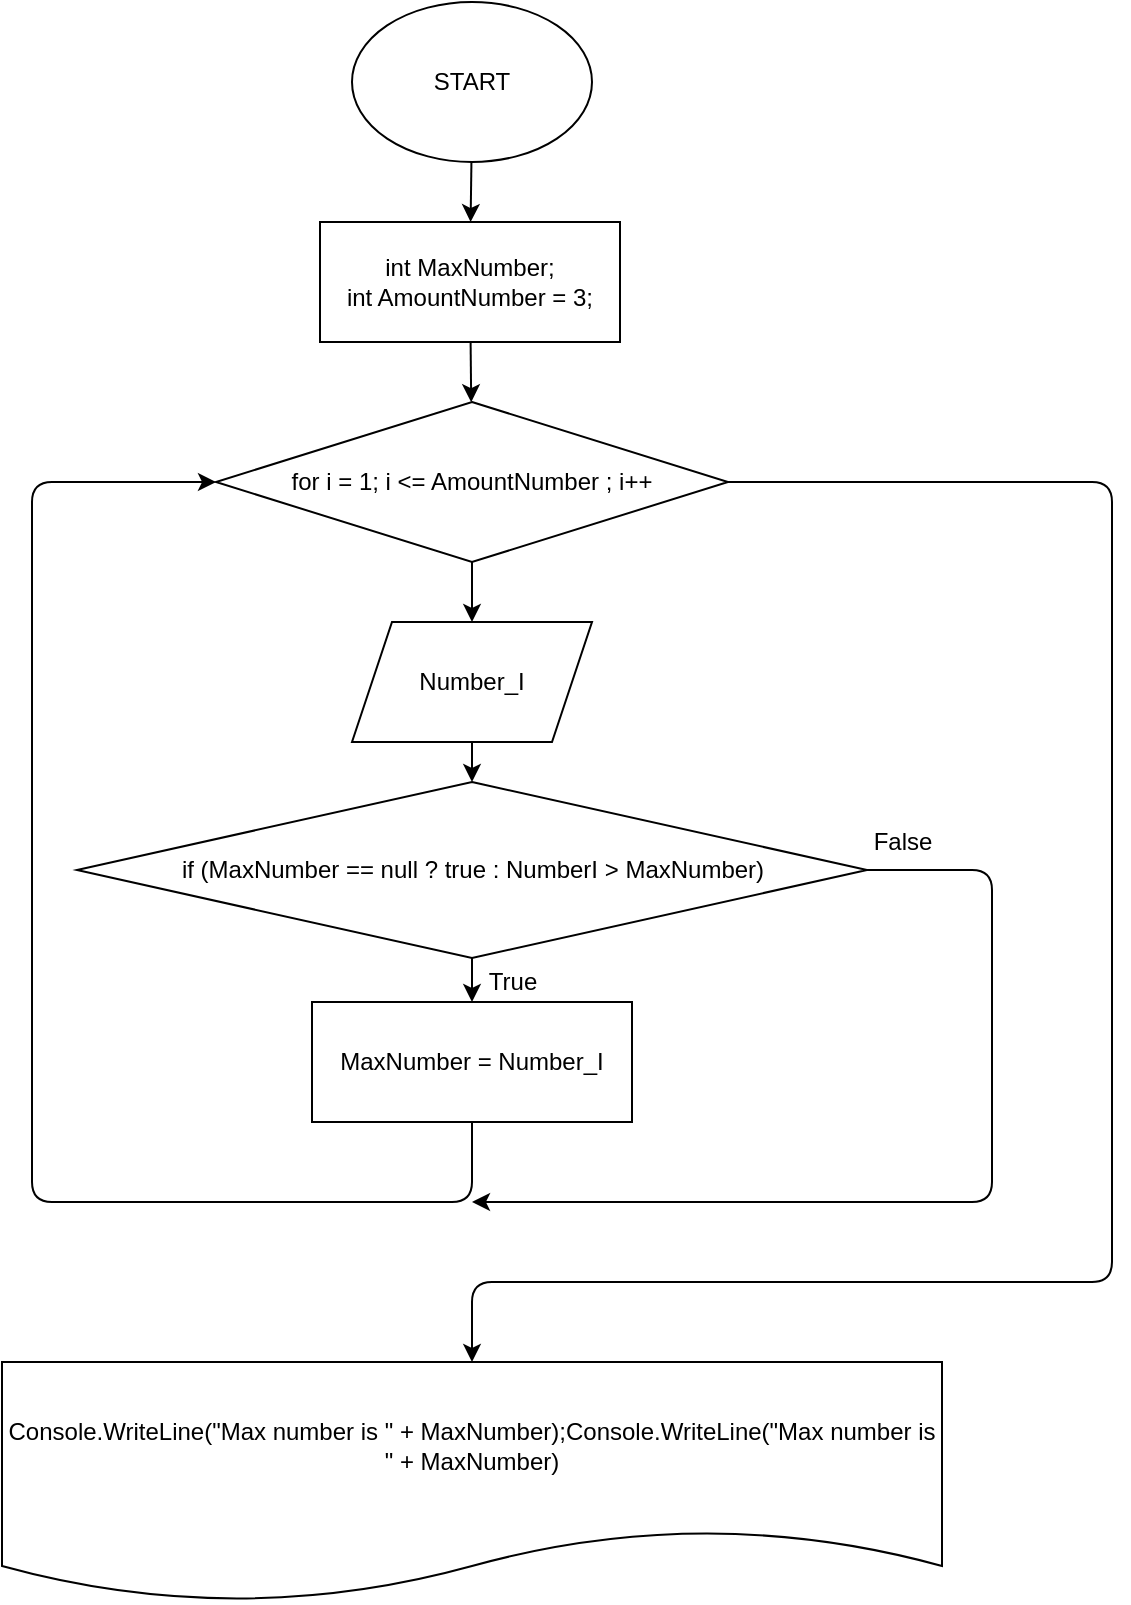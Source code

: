<mxfile>
    <diagram id="A2BAUQ2tUCkc_XB1TrT9" name="Страница 1">
        <mxGraphModel dx="590" dy="381" grid="1" gridSize="10" guides="1" tooltips="1" connect="1" arrows="1" fold="1" page="1" pageScale="1" pageWidth="827" pageHeight="1169" math="0" shadow="0">
            <root>
                <mxCell id="0"/>
                <mxCell id="1" parent="0"/>
                <mxCell id="8" value="" style="edgeStyle=none;html=1;" parent="1" source="2" target="7" edge="1">
                    <mxGeometry relative="1" as="geometry"/>
                </mxCell>
                <mxCell id="2" value="START" style="ellipse;whiteSpace=wrap;html=1;" parent="1" vertex="1">
                    <mxGeometry x="280" y="40" width="120" height="80" as="geometry"/>
                </mxCell>
                <mxCell id="11" value="" style="edgeStyle=none;html=1;" parent="1" source="7" target="10" edge="1">
                    <mxGeometry relative="1" as="geometry"/>
                </mxCell>
                <mxCell id="7" value="int MaxNumber;&lt;br&gt;int AmountNumber = 3;" style="whiteSpace=wrap;html=1;" parent="1" vertex="1">
                    <mxGeometry x="264" y="150" width="150" height="60" as="geometry"/>
                </mxCell>
                <mxCell id="13" value="" style="edgeStyle=none;html=1;" parent="1" source="10" target="12" edge="1">
                    <mxGeometry relative="1" as="geometry"/>
                </mxCell>
                <mxCell id="30" style="edgeStyle=none;html=1;exitX=1;exitY=0.5;exitDx=0;exitDy=0;entryX=0.5;entryY=0;entryDx=0;entryDy=0;" edge="1" parent="1" source="10" target="31">
                    <mxGeometry relative="1" as="geometry">
                        <mxPoint x="340" y="723" as="targetPoint"/>
                        <Array as="points">
                            <mxPoint x="660" y="280"/>
                            <mxPoint x="660" y="550"/>
                            <mxPoint x="660" y="680"/>
                            <mxPoint x="340" y="680"/>
                        </Array>
                    </mxGeometry>
                </mxCell>
                <mxCell id="10" value="for i = 1; i &amp;lt;= AmountNumber&amp;nbsp;; i++" style="rhombus;whiteSpace=wrap;html=1;" parent="1" vertex="1">
                    <mxGeometry x="212" y="240" width="256" height="80" as="geometry"/>
                </mxCell>
                <mxCell id="17" value="" style="edgeStyle=none;html=1;entryX=0.5;entryY=0;entryDx=0;entryDy=0;" parent="1" source="12" target="18" edge="1">
                    <mxGeometry relative="1" as="geometry">
                        <mxPoint x="340" y="440" as="targetPoint"/>
                    </mxGeometry>
                </mxCell>
                <mxCell id="12" value="Number_I" style="shape=parallelogram;perimeter=parallelogramPerimeter;whiteSpace=wrap;html=1;fixedSize=1;" parent="1" vertex="1">
                    <mxGeometry x="280" y="350" width="120" height="60" as="geometry"/>
                </mxCell>
                <mxCell id="21" value="" style="edgeStyle=none;html=1;" parent="1" source="18" target="20" edge="1">
                    <mxGeometry relative="1" as="geometry"/>
                </mxCell>
                <mxCell id="29" style="edgeStyle=none;html=1;exitX=1;exitY=0.5;exitDx=0;exitDy=0;" parent="1" source="18" edge="1">
                    <mxGeometry relative="1" as="geometry">
                        <mxPoint x="340" y="640" as="targetPoint"/>
                        <Array as="points">
                            <mxPoint x="600" y="474"/>
                            <mxPoint x="600" y="560"/>
                            <mxPoint x="600" y="640"/>
                            <mxPoint x="490" y="640"/>
                        </Array>
                    </mxGeometry>
                </mxCell>
                <mxCell id="18" value="if (MaxNumber == null ? true : NumberI &amp;gt; MaxNumber)" style="rhombus;whiteSpace=wrap;html=1;" parent="1" vertex="1">
                    <mxGeometry x="142.5" y="430" width="395" height="88" as="geometry"/>
                </mxCell>
                <mxCell id="24" style="edgeStyle=none;html=1;entryX=0;entryY=0.5;entryDx=0;entryDy=0;exitX=0.5;exitY=1;exitDx=0;exitDy=0;" parent="1" source="20" target="10" edge="1">
                    <mxGeometry relative="1" as="geometry">
                        <Array as="points">
                            <mxPoint x="340" y="640"/>
                            <mxPoint x="220" y="640"/>
                            <mxPoint x="120" y="640"/>
                            <mxPoint x="120" y="280"/>
                        </Array>
                    </mxGeometry>
                </mxCell>
                <mxCell id="20" value="&lt;span&gt;MaxNumber = Number_I&lt;/span&gt;" style="whiteSpace=wrap;html=1;" parent="1" vertex="1">
                    <mxGeometry x="260" y="540" width="160" height="60" as="geometry"/>
                </mxCell>
                <mxCell id="31" value="Console.WriteLine(&quot;Max number is &quot; + MaxNumber);Console.WriteLine(&quot;Max number is &quot; + MaxNumber)" style="shape=document;whiteSpace=wrap;html=1;boundedLbl=1;" vertex="1" parent="1">
                    <mxGeometry x="105" y="720" width="470" height="120" as="geometry"/>
                </mxCell>
                <mxCell id="33" value="True" style="text;html=1;align=center;verticalAlign=middle;resizable=0;points=[];autosize=1;strokeColor=none;fillColor=none;" vertex="1" parent="1">
                    <mxGeometry x="340" y="520" width="40" height="20" as="geometry"/>
                </mxCell>
                <mxCell id="34" value="False" style="text;html=1;align=center;verticalAlign=middle;resizable=0;points=[];autosize=1;strokeColor=none;fillColor=none;" vertex="1" parent="1">
                    <mxGeometry x="535" y="450" width="40" height="20" as="geometry"/>
                </mxCell>
            </root>
        </mxGraphModel>
    </diagram>
</mxfile>